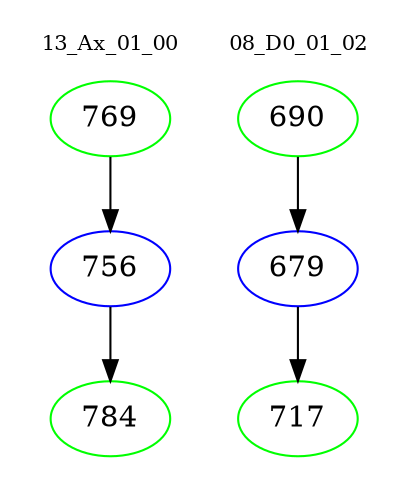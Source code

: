 digraph{
subgraph cluster_0 {
color = white
label = "13_Ax_01_00";
fontsize=10;
T0_769 [label="769", color="green"]
T0_769 -> T0_756 [color="black"]
T0_756 [label="756", color="blue"]
T0_756 -> T0_784 [color="black"]
T0_784 [label="784", color="green"]
}
subgraph cluster_1 {
color = white
label = "08_D0_01_02";
fontsize=10;
T1_690 [label="690", color="green"]
T1_690 -> T1_679 [color="black"]
T1_679 [label="679", color="blue"]
T1_679 -> T1_717 [color="black"]
T1_717 [label="717", color="green"]
}
}
